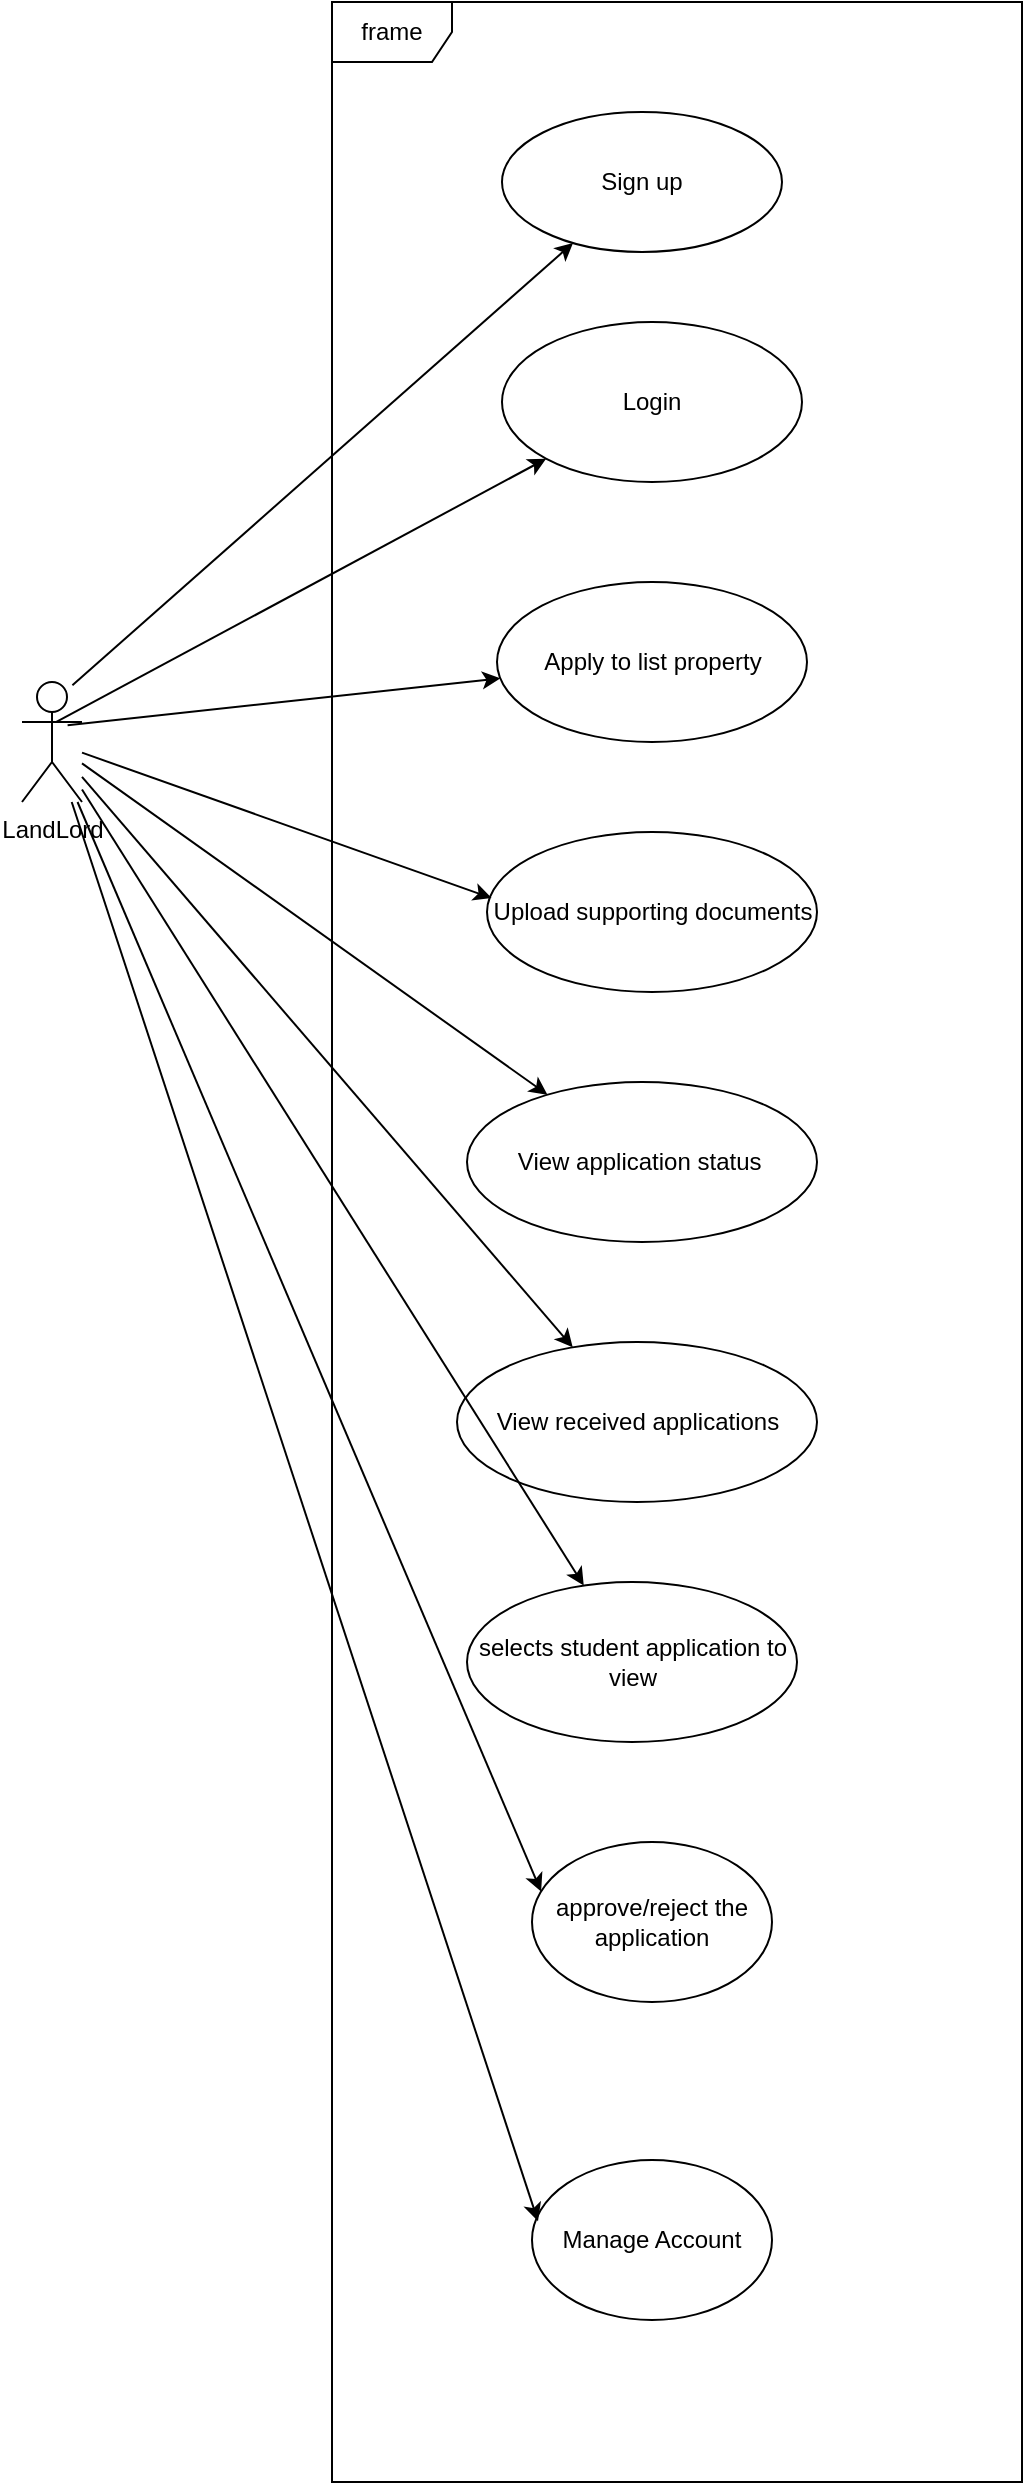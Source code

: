 <mxfile version="24.2.5" type="github">
  <diagram name="Page-1" id="x1DN1nLivGBnPnscxvWS">
    <mxGraphModel dx="2492" dy="1205" grid="1" gridSize="10" guides="1" tooltips="1" connect="1" arrows="1" fold="1" page="1" pageScale="1" pageWidth="827" pageHeight="1169" math="0" shadow="0">
      <root>
        <mxCell id="0" />
        <mxCell id="1" parent="0" />
        <mxCell id="pR162YDgCy7yolBOsbA_-1" value="LandLord" style="shape=umlActor;verticalLabelPosition=bottom;verticalAlign=top;html=1;" parent="1" vertex="1">
          <mxGeometry x="30" y="430" width="30" height="60" as="geometry" />
        </mxCell>
        <mxCell id="pR162YDgCy7yolBOsbA_-2" value="frame" style="shape=umlFrame;whiteSpace=wrap;html=1;pointerEvents=0;" parent="1" vertex="1">
          <mxGeometry x="185" y="90" width="345" height="1240" as="geometry" />
        </mxCell>
        <mxCell id="pR162YDgCy7yolBOsbA_-3" value="Sign up" style="ellipse;whiteSpace=wrap;html=1;" parent="1" vertex="1">
          <mxGeometry x="270" y="145" width="140" height="70" as="geometry" />
        </mxCell>
        <mxCell id="is5QXzpmRjvDhKgGf_G8-1" value="Login" style="ellipse;whiteSpace=wrap;html=1;" vertex="1" parent="1">
          <mxGeometry x="270" y="250" width="150" height="80" as="geometry" />
        </mxCell>
        <mxCell id="is5QXzpmRjvDhKgGf_G8-2" value="Apply to list property" style="ellipse;whiteSpace=wrap;html=1;" vertex="1" parent="1">
          <mxGeometry x="267.5" y="380" width="155" height="80" as="geometry" />
        </mxCell>
        <mxCell id="is5QXzpmRjvDhKgGf_G8-3" value="Upload supporting documents" style="ellipse;whiteSpace=wrap;html=1;" vertex="1" parent="1">
          <mxGeometry x="262.5" y="505" width="165" height="80" as="geometry" />
        </mxCell>
        <mxCell id="is5QXzpmRjvDhKgGf_G8-4" value="View application status&amp;nbsp;" style="ellipse;whiteSpace=wrap;html=1;" vertex="1" parent="1">
          <mxGeometry x="252.5" y="630" width="175" height="80" as="geometry" />
        </mxCell>
        <mxCell id="is5QXzpmRjvDhKgGf_G8-5" value="View received applications" style="ellipse;whiteSpace=wrap;html=1;" vertex="1" parent="1">
          <mxGeometry x="247.5" y="760" width="180" height="80" as="geometry" />
        </mxCell>
        <mxCell id="is5QXzpmRjvDhKgGf_G8-6" value="selects student application to view" style="ellipse;whiteSpace=wrap;html=1;" vertex="1" parent="1">
          <mxGeometry x="252.5" y="880" width="165" height="80" as="geometry" />
        </mxCell>
        <mxCell id="is5QXzpmRjvDhKgGf_G8-7" value="approve/reject the application" style="ellipse;whiteSpace=wrap;html=1;" vertex="1" parent="1">
          <mxGeometry x="285" y="1010" width="120" height="80" as="geometry" />
        </mxCell>
        <mxCell id="is5QXzpmRjvDhKgGf_G8-8" value="Manage Account" style="ellipse;whiteSpace=wrap;html=1;" vertex="1" parent="1">
          <mxGeometry x="285" y="1169" width="120" height="80" as="geometry" />
        </mxCell>
        <mxCell id="is5QXzpmRjvDhKgGf_G8-13" value="" style="endArrow=classic;html=1;rounded=0;exitX=0.573;exitY=0.333;exitDx=0;exitDy=0;exitPerimeter=0;" edge="1" parent="1" source="pR162YDgCy7yolBOsbA_-1" target="is5QXzpmRjvDhKgGf_G8-1">
          <mxGeometry width="50" height="50" relative="1" as="geometry">
            <mxPoint x="30" y="440" as="sourcePoint" />
            <mxPoint x="80" y="390" as="targetPoint" />
          </mxGeometry>
        </mxCell>
        <mxCell id="is5QXzpmRjvDhKgGf_G8-14" value="" style="endArrow=classic;html=1;rounded=0;exitX=0.84;exitY=0.027;exitDx=0;exitDy=0;exitPerimeter=0;" edge="1" parent="1" source="pR162YDgCy7yolBOsbA_-1" target="pR162YDgCy7yolBOsbA_-3">
          <mxGeometry width="50" height="50" relative="1" as="geometry">
            <mxPoint x="60" y="420" as="sourcePoint" />
            <mxPoint x="80" y="390" as="targetPoint" />
          </mxGeometry>
        </mxCell>
        <mxCell id="is5QXzpmRjvDhKgGf_G8-15" value="" style="endArrow=classic;html=1;rounded=0;exitX=0.76;exitY=0.36;exitDx=0;exitDy=0;exitPerimeter=0;" edge="1" parent="1" source="pR162YDgCy7yolBOsbA_-1" target="is5QXzpmRjvDhKgGf_G8-2">
          <mxGeometry width="50" height="50" relative="1" as="geometry">
            <mxPoint x="30" y="440" as="sourcePoint" />
            <mxPoint x="80" y="390" as="targetPoint" />
          </mxGeometry>
        </mxCell>
        <mxCell id="is5QXzpmRjvDhKgGf_G8-16" value="" style="endArrow=classic;html=1;rounded=0;entryX=0.014;entryY=0.413;entryDx=0;entryDy=0;entryPerimeter=0;" edge="1" parent="1" source="pR162YDgCy7yolBOsbA_-1" target="is5QXzpmRjvDhKgGf_G8-3">
          <mxGeometry width="50" height="50" relative="1" as="geometry">
            <mxPoint x="30" y="620" as="sourcePoint" />
            <mxPoint x="80" y="570" as="targetPoint" />
          </mxGeometry>
        </mxCell>
        <mxCell id="is5QXzpmRjvDhKgGf_G8-17" value="" style="endArrow=classic;html=1;rounded=0;" edge="1" parent="1" source="pR162YDgCy7yolBOsbA_-1" target="is5QXzpmRjvDhKgGf_G8-4">
          <mxGeometry width="50" height="50" relative="1" as="geometry">
            <mxPoint x="30" y="620" as="sourcePoint" />
            <mxPoint x="80" y="570" as="targetPoint" />
          </mxGeometry>
        </mxCell>
        <mxCell id="is5QXzpmRjvDhKgGf_G8-18" value="" style="endArrow=classic;html=1;rounded=0;" edge="1" parent="1" source="pR162YDgCy7yolBOsbA_-1" target="is5QXzpmRjvDhKgGf_G8-5">
          <mxGeometry width="50" height="50" relative="1" as="geometry">
            <mxPoint x="30" y="810" as="sourcePoint" />
            <mxPoint x="80" y="760" as="targetPoint" />
          </mxGeometry>
        </mxCell>
        <mxCell id="is5QXzpmRjvDhKgGf_G8-19" value="" style="endArrow=classic;html=1;rounded=0;" edge="1" parent="1" source="pR162YDgCy7yolBOsbA_-1" target="is5QXzpmRjvDhKgGf_G8-6">
          <mxGeometry width="50" height="50" relative="1" as="geometry">
            <mxPoint x="30" y="870" as="sourcePoint" />
            <mxPoint x="80" y="820" as="targetPoint" />
          </mxGeometry>
        </mxCell>
        <mxCell id="is5QXzpmRjvDhKgGf_G8-20" value="" style="endArrow=classic;html=1;rounded=0;entryX=0.038;entryY=0.31;entryDx=0;entryDy=0;entryPerimeter=0;" edge="1" parent="1" source="pR162YDgCy7yolBOsbA_-1" target="is5QXzpmRjvDhKgGf_G8-7">
          <mxGeometry width="50" height="50" relative="1" as="geometry">
            <mxPoint x="90" y="870" as="sourcePoint" />
            <mxPoint x="140" y="820" as="targetPoint" />
          </mxGeometry>
        </mxCell>
        <mxCell id="is5QXzpmRjvDhKgGf_G8-21" value="" style="endArrow=classic;html=1;rounded=0;entryX=0.025;entryY=0.383;entryDx=0;entryDy=0;entryPerimeter=0;" edge="1" parent="1" source="pR162YDgCy7yolBOsbA_-1" target="is5QXzpmRjvDhKgGf_G8-8">
          <mxGeometry width="50" height="50" relative="1" as="geometry">
            <mxPoint x="70" y="700" as="sourcePoint" />
            <mxPoint x="140" y="1090" as="targetPoint" />
          </mxGeometry>
        </mxCell>
      </root>
    </mxGraphModel>
  </diagram>
</mxfile>
